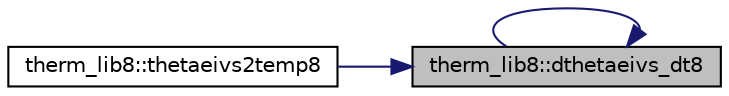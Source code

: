 digraph "therm_lib8::dthetaeivs_dt8"
{
 // LATEX_PDF_SIZE
  edge [fontname="Helvetica",fontsize="10",labelfontname="Helvetica",labelfontsize="10"];
  node [fontname="Helvetica",fontsize="10",shape=record];
  rankdir="RL";
  Node1 [label="therm_lib8::dthetaeivs_dt8",height=0.2,width=0.4,color="black", fillcolor="grey75", style="filled", fontcolor="black",tooltip=" "];
  Node1 -> Node1 [dir="back",color="midnightblue",fontsize="10",style="solid",fontname="Helvetica"];
  Node1 -> Node2 [dir="back",color="midnightblue",fontsize="10",style="solid",fontname="Helvetica"];
  Node2 [label="therm_lib8::thetaeivs2temp8",height=0.2,width=0.4,color="black", fillcolor="white", style="filled",URL="$namespacetherm__lib8.html#a3a5271057d229a35bd188bd8cff5571b",tooltip=" "];
}
